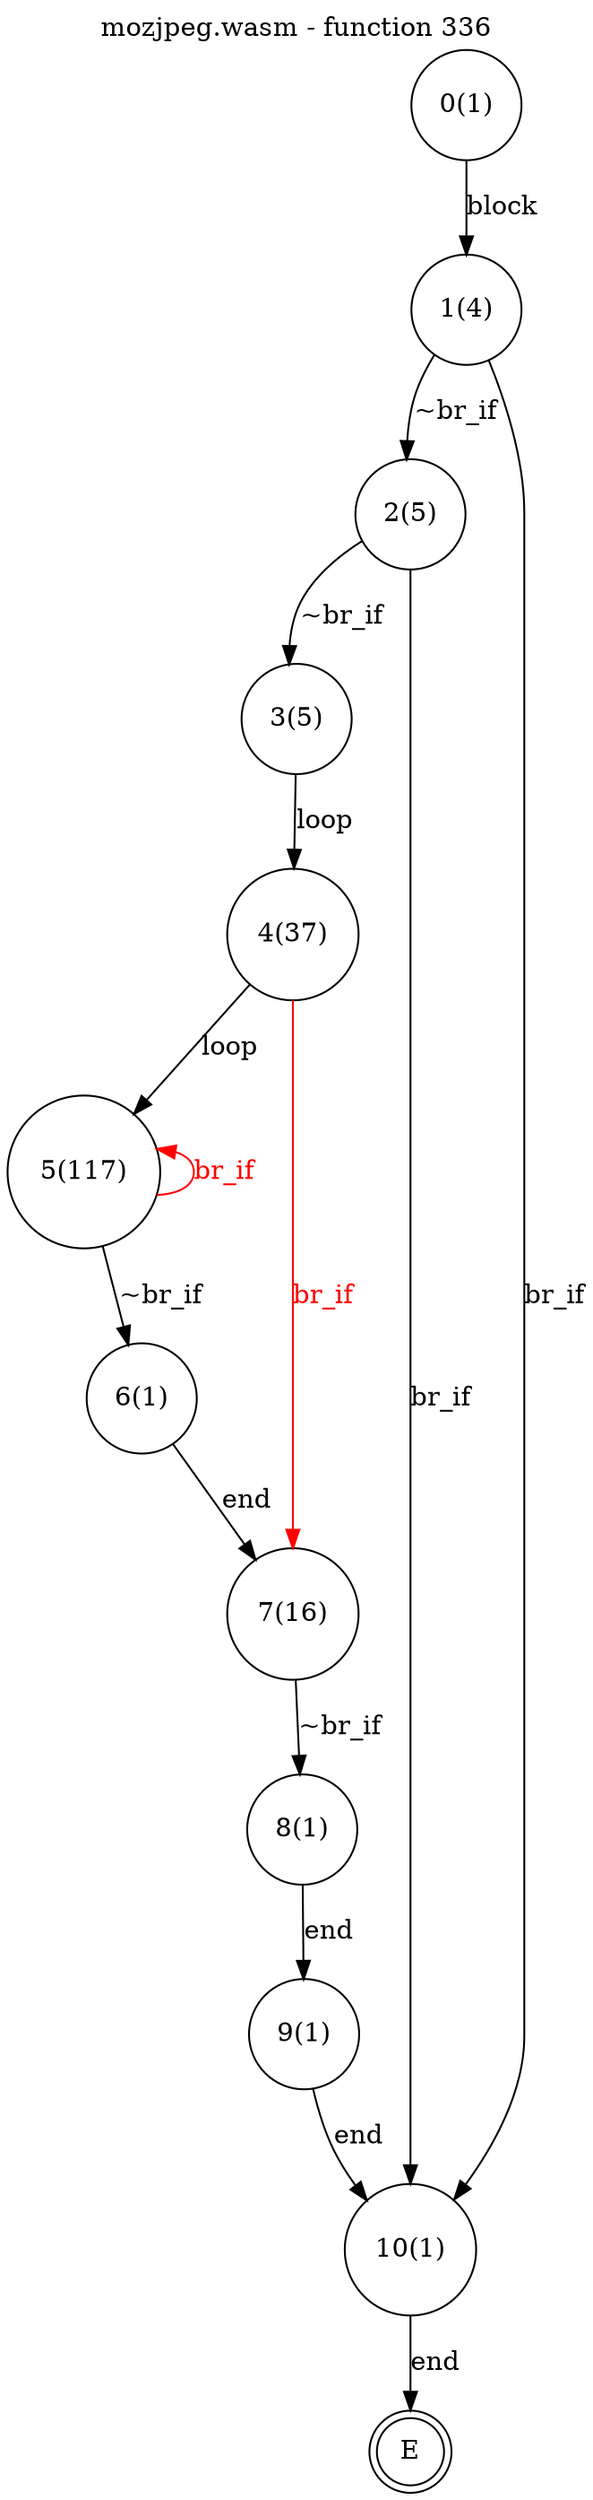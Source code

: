 digraph finite_state_machine {
    label = "mozjpeg.wasm - function 336"
    labelloc =  t
    labelfontsize = 16
    labelfontcolor = black
    labelfontname = "Helvetica"
    node [shape = doublecircle]; E ;
node [shape=circle, fontcolor=black, style="", label="0(1)"]0
node [shape=circle, fontcolor=black, style="", label="1(4)"]1
node [shape=circle, fontcolor=black, style="", label="2(5)"]2
node [shape=circle, fontcolor=black, style="", label="3(5)"]3
node [shape=circle, fontcolor=black, style="", label="4(37)"]4
node [shape=circle, fontcolor=black, style="", label="5(117)"]5
node [shape=circle, fontcolor=black, style="", label="6(1)"]6
node [shape=circle, fontcolor=black, style="", label="7(16)"]7
node [shape=circle, fontcolor=black, style="", label="8(1)"]8
node [shape=circle, fontcolor=black, style="", label="9(1)"]9
node [shape=circle, fontcolor=black, style="", label="10(1)"]10
node [shape=circle, fontcolor=black, style="", label="E"]E
    0 -> 1[label="block"];
    1 -> 2[label="~br_if"];
    1 -> 10[label="br_if"];
    2 -> 3[label="~br_if"];
    2 -> 10[label="br_if"];
    3 -> 4[label="loop"];
    4 -> 5[label="loop"];
    5 -> 6[label="~br_if"];
    5 -> 5[color="red" dir=back fontcolor="red" label="br_if"];
    6 -> 7[label="end"];
    7 -> 8[label="~br_if"];
    7 -> 4[color="red" dir=back fontcolor="red" label="br_if"];
    8 -> 9[label="end"];
    9 -> 10[label="end"];
    10 -> E[label="end"];
}
